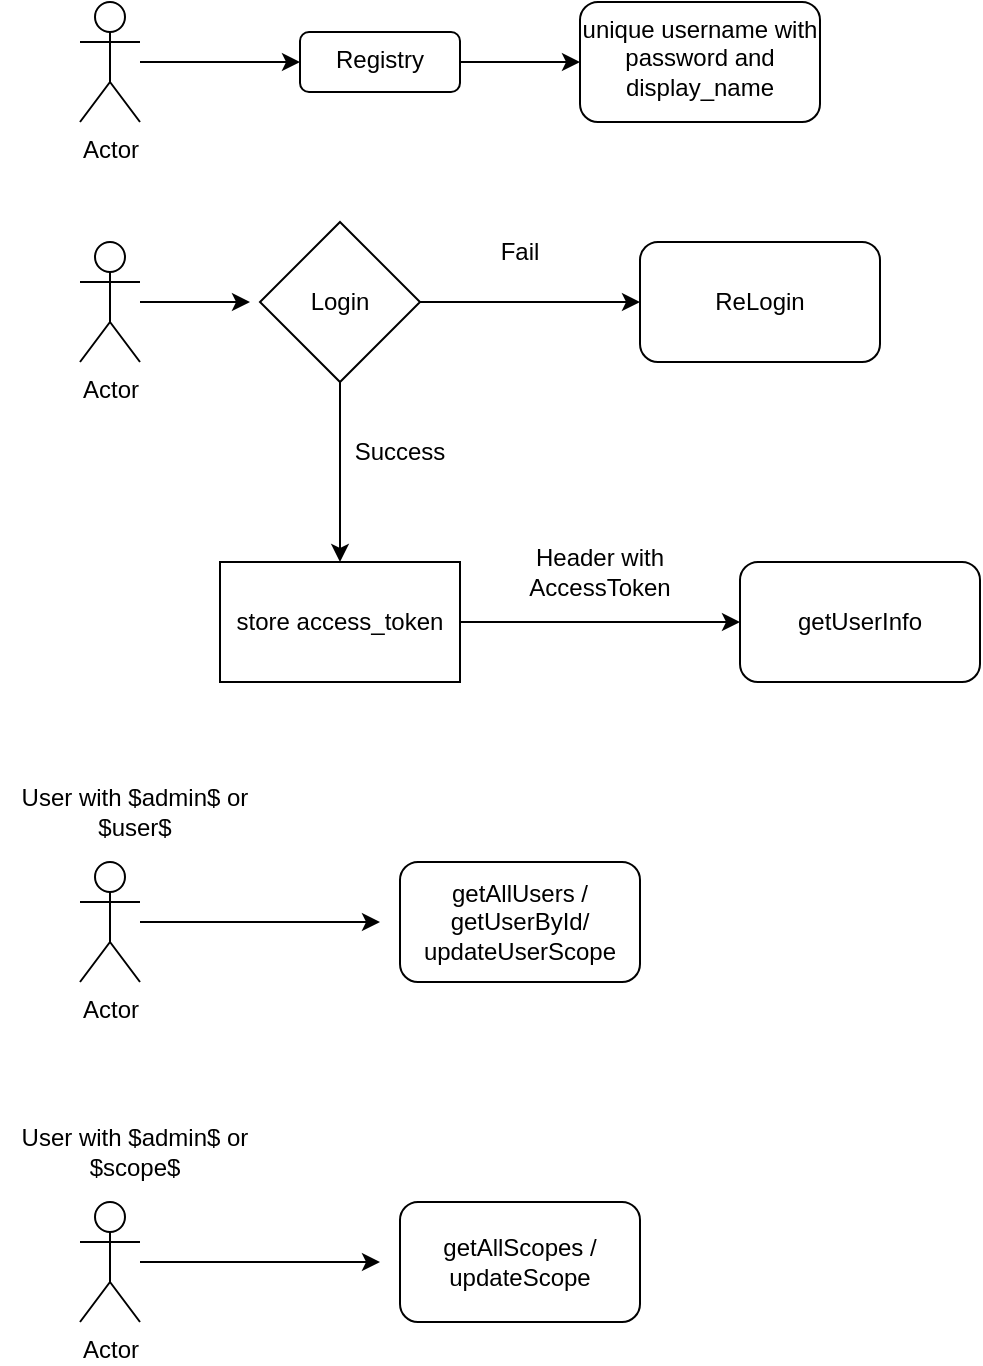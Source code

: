 <mxfile version="21.6.6" type="device">
  <diagram name="Page-1" id="YiGBLgbUU6KooF7kutLV">
    <mxGraphModel dx="948" dy="629" grid="1" gridSize="10" guides="1" tooltips="1" connect="1" arrows="1" fold="1" page="1" pageScale="1" pageWidth="850" pageHeight="1100" math="0" shadow="0">
      <root>
        <mxCell id="0" />
        <mxCell id="1" parent="0" />
        <mxCell id="cSHidEq8I-4zgQu132l3-20" value="" style="edgeStyle=orthogonalEdgeStyle;rounded=0;orthogonalLoop=1;jettySize=auto;html=1;" parent="1" source="cSHidEq8I-4zgQu132l3-18" target="cSHidEq8I-4zgQu132l3-19" edge="1">
          <mxGeometry relative="1" as="geometry" />
        </mxCell>
        <mxCell id="cSHidEq8I-4zgQu132l3-18" value="Actor" style="shape=umlActor;verticalLabelPosition=bottom;verticalAlign=top;html=1;outlineConnect=0;" parent="1" vertex="1">
          <mxGeometry x="60" y="40" width="30" height="60" as="geometry" />
        </mxCell>
        <mxCell id="3W0sg-xtgX3kewQ81AHj-2" value="" style="edgeStyle=orthogonalEdgeStyle;rounded=0;orthogonalLoop=1;jettySize=auto;html=1;" edge="1" parent="1" source="cSHidEq8I-4zgQu132l3-19" target="3W0sg-xtgX3kewQ81AHj-1">
          <mxGeometry relative="1" as="geometry" />
        </mxCell>
        <mxCell id="cSHidEq8I-4zgQu132l3-19" value="&lt;div style=&quot;&quot;&gt;&lt;span style=&quot;background-color: initial;&quot;&gt;Registry&lt;/span&gt;&lt;/div&gt;" style="rounded=1;whiteSpace=wrap;html=1;verticalAlign=top;align=center;" parent="1" vertex="1">
          <mxGeometry x="170" y="55" width="80" height="30" as="geometry" />
        </mxCell>
        <mxCell id="3W0sg-xtgX3kewQ81AHj-1" value="unique username with password and display_name" style="whiteSpace=wrap;html=1;verticalAlign=top;rounded=1;" vertex="1" parent="1">
          <mxGeometry x="310" y="40" width="120" height="60" as="geometry" />
        </mxCell>
        <mxCell id="3W0sg-xtgX3kewQ81AHj-7" value="" style="edgeStyle=orthogonalEdgeStyle;rounded=0;orthogonalLoop=1;jettySize=auto;html=1;" edge="1" parent="1" source="3W0sg-xtgX3kewQ81AHj-3">
          <mxGeometry relative="1" as="geometry">
            <mxPoint x="145" y="190" as="targetPoint" />
          </mxGeometry>
        </mxCell>
        <mxCell id="3W0sg-xtgX3kewQ81AHj-3" value="Actor" style="shape=umlActor;verticalLabelPosition=bottom;verticalAlign=top;html=1;outlineConnect=0;" vertex="1" parent="1">
          <mxGeometry x="60" y="160" width="30" height="60" as="geometry" />
        </mxCell>
        <mxCell id="3W0sg-xtgX3kewQ81AHj-10" value="" style="edgeStyle=orthogonalEdgeStyle;rounded=0;orthogonalLoop=1;jettySize=auto;html=1;" edge="1" parent="1" source="3W0sg-xtgX3kewQ81AHj-8" target="3W0sg-xtgX3kewQ81AHj-9">
          <mxGeometry relative="1" as="geometry" />
        </mxCell>
        <mxCell id="3W0sg-xtgX3kewQ81AHj-13" value="" style="edgeStyle=orthogonalEdgeStyle;rounded=0;orthogonalLoop=1;jettySize=auto;html=1;" edge="1" parent="1" source="3W0sg-xtgX3kewQ81AHj-8" target="3W0sg-xtgX3kewQ81AHj-12">
          <mxGeometry relative="1" as="geometry" />
        </mxCell>
        <mxCell id="3W0sg-xtgX3kewQ81AHj-8" value="Login" style="rhombus;whiteSpace=wrap;html=1;" vertex="1" parent="1">
          <mxGeometry x="150" y="150" width="80" height="80" as="geometry" />
        </mxCell>
        <mxCell id="3W0sg-xtgX3kewQ81AHj-9" value="ReLogin" style="rounded=1;whiteSpace=wrap;html=1;" vertex="1" parent="1">
          <mxGeometry x="340" y="160" width="120" height="60" as="geometry" />
        </mxCell>
        <mxCell id="3W0sg-xtgX3kewQ81AHj-11" value="Fail" style="text;html=1;strokeColor=none;fillColor=none;align=center;verticalAlign=middle;whiteSpace=wrap;rounded=0;" vertex="1" parent="1">
          <mxGeometry x="250" y="150" width="60" height="30" as="geometry" />
        </mxCell>
        <mxCell id="3W0sg-xtgX3kewQ81AHj-16" value="" style="edgeStyle=orthogonalEdgeStyle;rounded=0;orthogonalLoop=1;jettySize=auto;html=1;" edge="1" parent="1" source="3W0sg-xtgX3kewQ81AHj-12" target="3W0sg-xtgX3kewQ81AHj-15">
          <mxGeometry relative="1" as="geometry" />
        </mxCell>
        <mxCell id="3W0sg-xtgX3kewQ81AHj-12" value="store access_token" style="whiteSpace=wrap;html=1;" vertex="1" parent="1">
          <mxGeometry x="130" y="320" width="120" height="60" as="geometry" />
        </mxCell>
        <mxCell id="3W0sg-xtgX3kewQ81AHj-14" value="Success" style="text;html=1;strokeColor=none;fillColor=none;align=center;verticalAlign=middle;whiteSpace=wrap;rounded=0;" vertex="1" parent="1">
          <mxGeometry x="190" y="250" width="60" height="30" as="geometry" />
        </mxCell>
        <mxCell id="3W0sg-xtgX3kewQ81AHj-15" value="getUserInfo" style="rounded=1;whiteSpace=wrap;html=1;" vertex="1" parent="1">
          <mxGeometry x="390" y="320" width="120" height="60" as="geometry" />
        </mxCell>
        <mxCell id="3W0sg-xtgX3kewQ81AHj-17" value="Header with AccessToken" style="text;html=1;strokeColor=none;fillColor=none;align=center;verticalAlign=middle;whiteSpace=wrap;rounded=0;" vertex="1" parent="1">
          <mxGeometry x="290" y="310" width="60" height="30" as="geometry" />
        </mxCell>
        <mxCell id="3W0sg-xtgX3kewQ81AHj-22" value="" style="edgeStyle=orthogonalEdgeStyle;rounded=0;orthogonalLoop=1;jettySize=auto;html=1;" edge="1" parent="1" source="3W0sg-xtgX3kewQ81AHj-20">
          <mxGeometry relative="1" as="geometry">
            <mxPoint x="210" y="500" as="targetPoint" />
          </mxGeometry>
        </mxCell>
        <mxCell id="3W0sg-xtgX3kewQ81AHj-20" value="Actor" style="shape=umlActor;verticalLabelPosition=bottom;verticalAlign=top;html=1;outlineConnect=0;" vertex="1" parent="1">
          <mxGeometry x="60" y="470" width="30" height="60" as="geometry" />
        </mxCell>
        <mxCell id="3W0sg-xtgX3kewQ81AHj-23" value="getAllUsers / getUserById/&lt;br&gt;updateUserScope" style="rounded=1;whiteSpace=wrap;html=1;" vertex="1" parent="1">
          <mxGeometry x="220" y="470" width="120" height="60" as="geometry" />
        </mxCell>
        <mxCell id="3W0sg-xtgX3kewQ81AHj-32" value="User with $admin$ or $user$" style="text;html=1;strokeColor=none;fillColor=none;align=center;verticalAlign=middle;whiteSpace=wrap;rounded=0;" vertex="1" parent="1">
          <mxGeometry x="20" y="430" width="135" height="30" as="geometry" />
        </mxCell>
        <mxCell id="3W0sg-xtgX3kewQ81AHj-36" value="" style="edgeStyle=orthogonalEdgeStyle;rounded=0;orthogonalLoop=1;jettySize=auto;html=1;" edge="1" parent="1" source="3W0sg-xtgX3kewQ81AHj-37">
          <mxGeometry relative="1" as="geometry">
            <mxPoint x="210" y="670" as="targetPoint" />
          </mxGeometry>
        </mxCell>
        <mxCell id="3W0sg-xtgX3kewQ81AHj-37" value="Actor" style="shape=umlActor;verticalLabelPosition=bottom;verticalAlign=top;html=1;outlineConnect=0;" vertex="1" parent="1">
          <mxGeometry x="60" y="640" width="30" height="60" as="geometry" />
        </mxCell>
        <mxCell id="3W0sg-xtgX3kewQ81AHj-38" value="getAllScopes / updateScope" style="rounded=1;whiteSpace=wrap;html=1;" vertex="1" parent="1">
          <mxGeometry x="220" y="640" width="120" height="60" as="geometry" />
        </mxCell>
        <mxCell id="3W0sg-xtgX3kewQ81AHj-39" value="User with $admin$ or $scope$" style="text;html=1;strokeColor=none;fillColor=none;align=center;verticalAlign=middle;whiteSpace=wrap;rounded=0;" vertex="1" parent="1">
          <mxGeometry x="20" y="600" width="135" height="30" as="geometry" />
        </mxCell>
      </root>
    </mxGraphModel>
  </diagram>
</mxfile>
